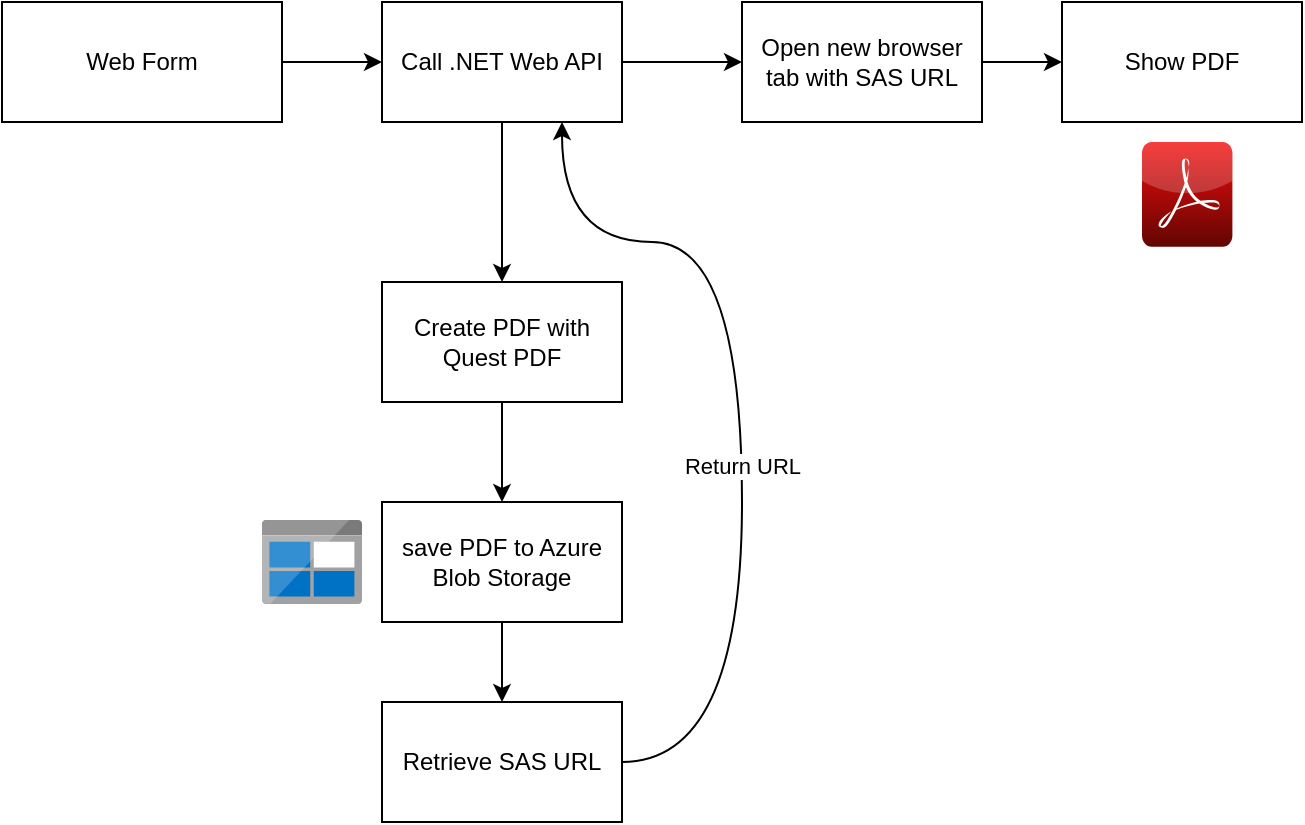 <mxfile version="26.1.1">
  <diagram name="Page-1" id="U3AWrkgwHDcLr1mnGyCP">
    <mxGraphModel dx="1226" dy="692" grid="0" gridSize="10" guides="1" tooltips="1" connect="1" arrows="1" fold="1" page="1" pageScale="1" pageWidth="850" pageHeight="1100" math="0" shadow="0">
      <root>
        <mxCell id="0" />
        <mxCell id="1" parent="0" />
        <mxCell id="MGpuU8hFEbPRJtiscpOv-3" value="" style="edgeStyle=orthogonalEdgeStyle;rounded=0;orthogonalLoop=1;jettySize=auto;html=1;" edge="1" parent="1" source="MGpuU8hFEbPRJtiscpOv-1" target="MGpuU8hFEbPRJtiscpOv-2">
          <mxGeometry relative="1" as="geometry" />
        </mxCell>
        <mxCell id="MGpuU8hFEbPRJtiscpOv-1" value="Web Form" style="rounded=0;whiteSpace=wrap;html=1;" vertex="1" parent="1">
          <mxGeometry x="170" y="290" width="140" height="60" as="geometry" />
        </mxCell>
        <mxCell id="MGpuU8hFEbPRJtiscpOv-5" value="" style="edgeStyle=orthogonalEdgeStyle;rounded=0;orthogonalLoop=1;jettySize=auto;html=1;" edge="1" parent="1" source="MGpuU8hFEbPRJtiscpOv-2" target="MGpuU8hFEbPRJtiscpOv-4">
          <mxGeometry relative="1" as="geometry" />
        </mxCell>
        <mxCell id="MGpuU8hFEbPRJtiscpOv-14" value="" style="edgeStyle=orthogonalEdgeStyle;rounded=0;orthogonalLoop=1;jettySize=auto;html=1;" edge="1" parent="1" source="MGpuU8hFEbPRJtiscpOv-2" target="MGpuU8hFEbPRJtiscpOv-13">
          <mxGeometry relative="1" as="geometry" />
        </mxCell>
        <mxCell id="MGpuU8hFEbPRJtiscpOv-2" value="Call .NET Web API" style="whiteSpace=wrap;html=1;rounded=0;" vertex="1" parent="1">
          <mxGeometry x="360" y="290" width="120" height="60" as="geometry" />
        </mxCell>
        <mxCell id="MGpuU8hFEbPRJtiscpOv-7" value="" style="edgeStyle=orthogonalEdgeStyle;rounded=0;orthogonalLoop=1;jettySize=auto;html=1;" edge="1" parent="1" source="MGpuU8hFEbPRJtiscpOv-4" target="MGpuU8hFEbPRJtiscpOv-6">
          <mxGeometry relative="1" as="geometry" />
        </mxCell>
        <mxCell id="MGpuU8hFEbPRJtiscpOv-4" value="Create PDF with Quest PDF" style="whiteSpace=wrap;html=1;rounded=0;" vertex="1" parent="1">
          <mxGeometry x="360" y="430" width="120" height="60" as="geometry" />
        </mxCell>
        <mxCell id="MGpuU8hFEbPRJtiscpOv-9" value="" style="edgeStyle=orthogonalEdgeStyle;rounded=0;orthogonalLoop=1;jettySize=auto;html=1;" edge="1" parent="1" source="MGpuU8hFEbPRJtiscpOv-6" target="MGpuU8hFEbPRJtiscpOv-8">
          <mxGeometry relative="1" as="geometry" />
        </mxCell>
        <mxCell id="MGpuU8hFEbPRJtiscpOv-6" value="save PDF to Azure Blob Storage" style="whiteSpace=wrap;html=1;rounded=0;" vertex="1" parent="1">
          <mxGeometry x="360" y="540" width="120" height="60" as="geometry" />
        </mxCell>
        <mxCell id="MGpuU8hFEbPRJtiscpOv-11" value="" style="edgeStyle=orthogonalEdgeStyle;rounded=0;orthogonalLoop=1;jettySize=auto;html=1;entryX=0.75;entryY=1;entryDx=0;entryDy=0;curved=1;exitX=1;exitY=0.5;exitDx=0;exitDy=0;" edge="1" parent="1" source="MGpuU8hFEbPRJtiscpOv-8" target="MGpuU8hFEbPRJtiscpOv-2">
          <mxGeometry relative="1" as="geometry">
            <mxPoint x="560" y="400" as="targetPoint" />
            <Array as="points">
              <mxPoint x="540" y="670" />
              <mxPoint x="540" y="410" />
              <mxPoint x="450" y="410" />
            </Array>
          </mxGeometry>
        </mxCell>
        <mxCell id="MGpuU8hFEbPRJtiscpOv-12" value="Return URL" style="edgeLabel;html=1;align=center;verticalAlign=middle;resizable=0;points=[];" vertex="1" connectable="0" parent="MGpuU8hFEbPRJtiscpOv-11">
          <mxGeometry x="-0.115" relative="1" as="geometry">
            <mxPoint as="offset" />
          </mxGeometry>
        </mxCell>
        <mxCell id="MGpuU8hFEbPRJtiscpOv-8" value="Retrieve SAS URL" style="whiteSpace=wrap;html=1;rounded=0;" vertex="1" parent="1">
          <mxGeometry x="360" y="640" width="120" height="60" as="geometry" />
        </mxCell>
        <mxCell id="MGpuU8hFEbPRJtiscpOv-16" value="" style="edgeStyle=orthogonalEdgeStyle;rounded=0;orthogonalLoop=1;jettySize=auto;html=1;" edge="1" parent="1" source="MGpuU8hFEbPRJtiscpOv-13" target="MGpuU8hFEbPRJtiscpOv-15">
          <mxGeometry relative="1" as="geometry" />
        </mxCell>
        <mxCell id="MGpuU8hFEbPRJtiscpOv-13" value="Open new browser tab with SAS URL" style="whiteSpace=wrap;html=1;rounded=0;" vertex="1" parent="1">
          <mxGeometry x="540" y="290" width="120" height="60" as="geometry" />
        </mxCell>
        <mxCell id="MGpuU8hFEbPRJtiscpOv-15" value="Show PDF" style="whiteSpace=wrap;html=1;rounded=0;" vertex="1" parent="1">
          <mxGeometry x="700" y="290" width="120" height="60" as="geometry" />
        </mxCell>
        <mxCell id="MGpuU8hFEbPRJtiscpOv-17" value="" style="shape=image;verticalLabelPosition=bottom;labelBackgroundColor=default;verticalAlign=top;aspect=fixed;imageAspect=0;image=https://upload.wikimedia.org/wikipedia/commons/thumb/a/a7/React-icon.svg/1200px-React-icon.svg.png;" vertex="1" parent="1">
          <mxGeometry x="215" y="367.9" width="50" height="44.5" as="geometry" />
        </mxCell>
        <mxCell id="MGpuU8hFEbPRJtiscpOv-18" value="" style="dashed=0;outlineConnect=0;html=1;align=center;labelPosition=center;verticalLabelPosition=bottom;verticalAlign=top;shape=mxgraph.webicons.adobe_pdf;fillColor=#F40C0C;gradientColor=#610603" vertex="1" parent="1">
          <mxGeometry x="740" y="360" width="45.2" height="52.4" as="geometry" />
        </mxCell>
        <mxCell id="MGpuU8hFEbPRJtiscpOv-19" value="" style="image;sketch=0;aspect=fixed;html=1;points=[];align=center;fontSize=12;image=img/lib/mscae/BlobBlock.svg;" vertex="1" parent="1">
          <mxGeometry x="300" y="549" width="50" height="42" as="geometry" />
        </mxCell>
      </root>
    </mxGraphModel>
  </diagram>
</mxfile>
